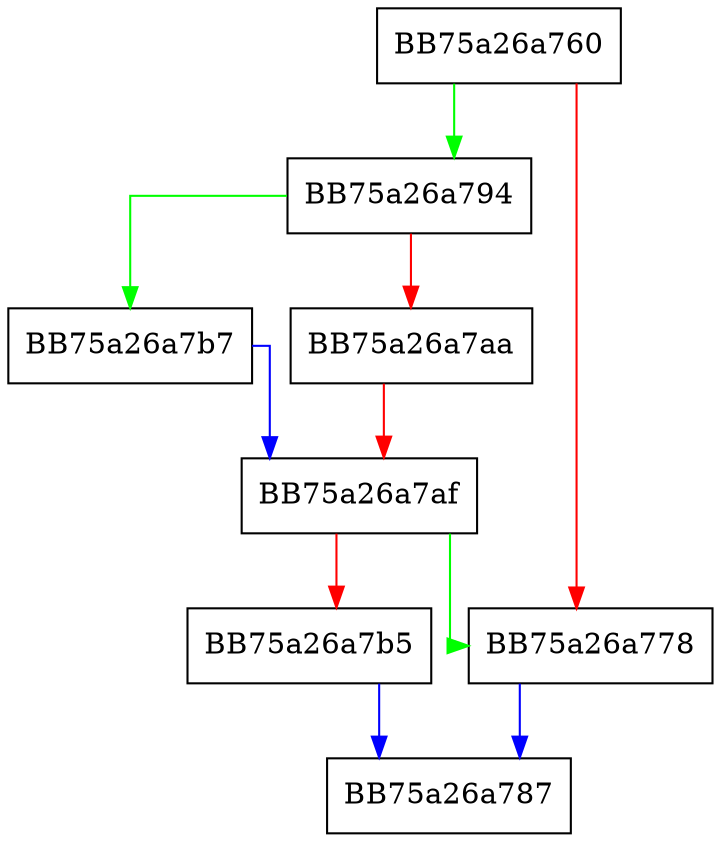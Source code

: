 digraph GetBit {
  node [shape="box"];
  graph [splines=ortho];
  BB75a26a760 -> BB75a26a794 [color="green"];
  BB75a26a760 -> BB75a26a778 [color="red"];
  BB75a26a778 -> BB75a26a787 [color="blue"];
  BB75a26a794 -> BB75a26a7b7 [color="green"];
  BB75a26a794 -> BB75a26a7aa [color="red"];
  BB75a26a7aa -> BB75a26a7af [color="red"];
  BB75a26a7af -> BB75a26a778 [color="green"];
  BB75a26a7af -> BB75a26a7b5 [color="red"];
  BB75a26a7b5 -> BB75a26a787 [color="blue"];
  BB75a26a7b7 -> BB75a26a7af [color="blue"];
}